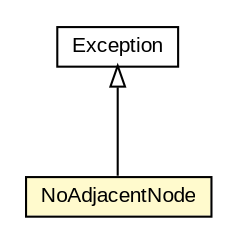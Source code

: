 #!/usr/local/bin/dot
#
# Class diagram 
# Generated by UMLGraph version R5_6-24-gf6e263 (http://www.umlgraph.org/)
#

digraph G {
	edge [fontname="arial",fontsize=10,labelfontname="arial",labelfontsize=10];
	node [fontname="arial",fontsize=10,shape=plaintext];
	nodesep=0.25;
	ranksep=0.5;
	// com.id.droneapi.mock.exception.NoAdjacentNode
	c2545 [label=<<table title="com.id.droneapi.mock.exception.NoAdjacentNode" border="0" cellborder="1" cellspacing="0" cellpadding="2" port="p" bgcolor="lemonChiffon" href="./NoAdjacentNode.html">
		<tr><td><table border="0" cellspacing="0" cellpadding="1">
<tr><td align="center" balign="center"> NoAdjacentNode </td></tr>
		</table></td></tr>
		</table>>, URL="./NoAdjacentNode.html", fontname="arial", fontcolor="black", fontsize=10.0];
	//com.id.droneapi.mock.exception.NoAdjacentNode extends java.lang.Exception
	c2549:p -> c2545:p [dir=back,arrowtail=empty];
	// java.lang.Exception
	c2549 [label=<<table title="java.lang.Exception" border="0" cellborder="1" cellspacing="0" cellpadding="2" port="p" href="http://java.sun.com/j2se/1.4.2/docs/api/java/lang/Exception.html">
		<tr><td><table border="0" cellspacing="0" cellpadding="1">
<tr><td align="center" balign="center"> Exception </td></tr>
		</table></td></tr>
		</table>>, URL="http://java.sun.com/j2se/1.4.2/docs/api/java/lang/Exception.html", fontname="arial", fontcolor="black", fontsize=10.0];
}

